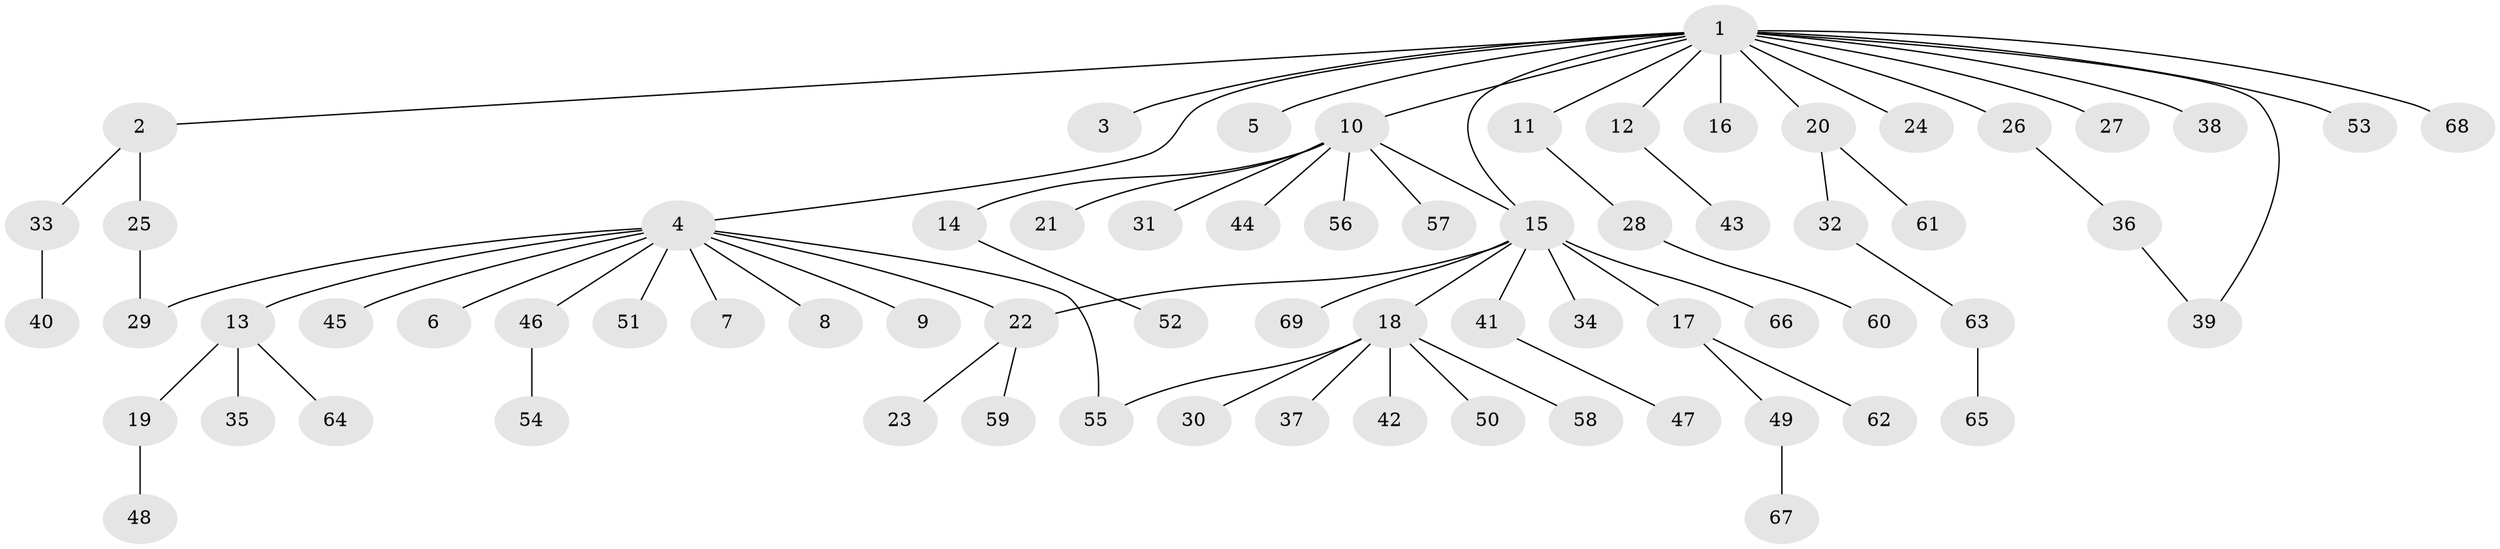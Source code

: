 // Generated by graph-tools (version 1.1) at 2025/14/03/09/25 04:14:42]
// undirected, 69 vertices, 73 edges
graph export_dot {
graph [start="1"]
  node [color=gray90,style=filled];
  1;
  2;
  3;
  4;
  5;
  6;
  7;
  8;
  9;
  10;
  11;
  12;
  13;
  14;
  15;
  16;
  17;
  18;
  19;
  20;
  21;
  22;
  23;
  24;
  25;
  26;
  27;
  28;
  29;
  30;
  31;
  32;
  33;
  34;
  35;
  36;
  37;
  38;
  39;
  40;
  41;
  42;
  43;
  44;
  45;
  46;
  47;
  48;
  49;
  50;
  51;
  52;
  53;
  54;
  55;
  56;
  57;
  58;
  59;
  60;
  61;
  62;
  63;
  64;
  65;
  66;
  67;
  68;
  69;
  1 -- 2;
  1 -- 3;
  1 -- 4;
  1 -- 5;
  1 -- 10;
  1 -- 11;
  1 -- 12;
  1 -- 15;
  1 -- 16;
  1 -- 20;
  1 -- 24;
  1 -- 26;
  1 -- 27;
  1 -- 38;
  1 -- 39;
  1 -- 53;
  1 -- 68;
  2 -- 25;
  2 -- 33;
  4 -- 6;
  4 -- 7;
  4 -- 8;
  4 -- 9;
  4 -- 13;
  4 -- 22;
  4 -- 29;
  4 -- 45;
  4 -- 46;
  4 -- 51;
  4 -- 55;
  10 -- 14;
  10 -- 15;
  10 -- 21;
  10 -- 31;
  10 -- 44;
  10 -- 56;
  10 -- 57;
  11 -- 28;
  12 -- 43;
  13 -- 19;
  13 -- 35;
  13 -- 64;
  14 -- 52;
  15 -- 17;
  15 -- 18;
  15 -- 22;
  15 -- 34;
  15 -- 41;
  15 -- 66;
  15 -- 69;
  17 -- 49;
  17 -- 62;
  18 -- 30;
  18 -- 37;
  18 -- 42;
  18 -- 50;
  18 -- 55;
  18 -- 58;
  19 -- 48;
  20 -- 32;
  20 -- 61;
  22 -- 23;
  22 -- 59;
  25 -- 29;
  26 -- 36;
  28 -- 60;
  32 -- 63;
  33 -- 40;
  36 -- 39;
  41 -- 47;
  46 -- 54;
  49 -- 67;
  63 -- 65;
}
